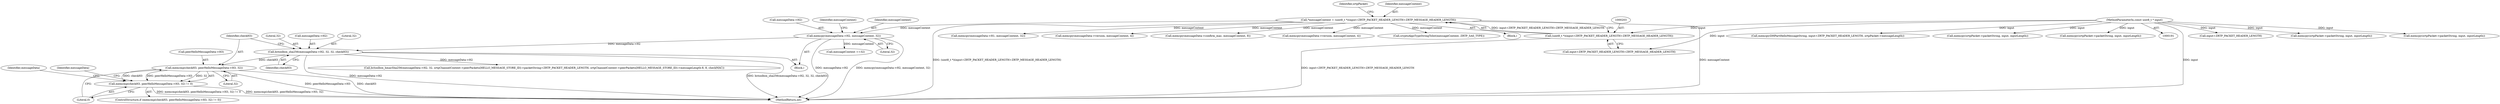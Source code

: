 digraph "0_bzrtp_bbb1e6e2f467ee4bd7b9a8c800e4f07343d7d99b@API" {
"1000666" [label="(Call,memcmp(checkH3, peerHelloMessageData->H3, 32))"];
"1000657" [label="(Call,bctoolbox_sha256(messageData->H2, 32, 32, checkH3))"];
"1000624" [label="(Call,memcpy(messageData->H2, messageContent, 32))"];
"1000200" [label="(Call,*messageContent = (uint8_t *)(input+ZRTP_PACKET_HEADER_LENGTH+ZRTP_MESSAGE_HEADER_LENGTH))"];
"1000202" [label="(Call,(uint8_t *)(input+ZRTP_PACKET_HEADER_LENGTH+ZRTP_MESSAGE_HEADER_LENGTH))"];
"1000194" [label="(MethodParameterIn,const uint8_t * input)"];
"1000665" [label="(Call,memcmp(checkH3, peerHelloMessageData->H3, 32) != 0)"];
"1000663" [label="(Identifier,checkH3)"];
"1000675" [label="(Identifier,messageData)"];
"1000680" [label="(Identifier,messageData)"];
"1000211" [label="(Identifier,zrtpPacket)"];
"1000200" [label="(Call,*messageContent = (uint8_t *)(input+ZRTP_PACKET_HEADER_LENGTH+ZRTP_MESSAGE_HEADER_LENGTH))"];
"1000661" [label="(Literal,32)"];
"1000658" [label="(Call,messageData->H2)"];
"1000945" [label="(Call,memcpy(messageData->H1, messageContent, 32))"];
"1000668" [label="(Call,peerHelloMessageData->H3)"];
"1000631" [label="(Identifier,messageContent)"];
"1000202" [label="(Call,(uint8_t *)(input+ZRTP_PACKET_HEADER_LENGTH+ZRTP_MESSAGE_HEADER_LENGTH))"];
"1000608" [label="(Block,)"];
"1001080" [label="(Call,input+ZRTP_PACKET_HEADER_LENGTH)"];
"1000630" [label="(Call,messageContent +=32)"];
"1000891" [label="(Call,memcpy(zrtpPacket->packetString, input, inputLength))"];
"1000629" [label="(Literal,32)"];
"1000201" [label="(Identifier,messageContent)"];
"1000224" [label="(Call,memcpy(messageData->version, messageContent, 4))"];
"1000662" [label="(Literal,32)"];
"1000678" [label="(Call,bctoolbox_hmacSha256(messageData->H2, 32, zrtpChannelContext->peerPackets[HELLO_MESSAGE_STORE_ID]->packetString+ZRTP_PACKET_HEADER_LENGTH, zrtpChannelContext->peerPackets[HELLO_MESSAGE_STORE_ID]->messageLength-8, 8, checkMAC))"];
"1000588" [label="(Call,memcpy(zrtpPacket->packetString, input, inputLength))"];
"1001078" [label="(Call,memcpy(DHPartHelloMessageString, input+ZRTP_PACKET_HEADER_LENGTH, zrtpPacket->messageLength))"];
"1000671" [label="(Literal,32)"];
"1000628" [label="(Identifier,messageContent)"];
"1001379" [label="(Call,memcpy(messageData->confirm_mac, messageContent, 8))"];
"1001941" [label="(Call,memcpy(messageData->version, messageContent, 4))"];
"1000667" [label="(Identifier,checkH3)"];
"1000672" [label="(Literal,0)"];
"1000625" [label="(Call,messageData->H2)"];
"1000812" [label="(Call,cryptoAlgoTypeStringToInt(messageContent, ZRTP_SAS_TYPE))"];
"1000204" [label="(Call,input+ZRTP_PACKET_HEADER_LENGTH+ZRTP_MESSAGE_HEADER_LENGTH)"];
"1001915" [label="(Call,memcpy(zrtpPacket->packetString, input, inputLength))"];
"1000664" [label="(ControlStructure,if (memcmp(checkH3, peerHelloMessageData->H3, 32) != 0))"];
"1001966" [label="(MethodReturn,int)"];
"1000197" [label="(Block,)"];
"1000666" [label="(Call,memcmp(checkH3, peerHelloMessageData->H3, 32))"];
"1000657" [label="(Call,bctoolbox_sha256(messageData->H2, 32, 32, checkH3))"];
"1000624" [label="(Call,memcpy(messageData->H2, messageContent, 32))"];
"1001285" [label="(Call,memcpy(zrtpPacket->packetString, input, inputLength))"];
"1000665" [label="(Call,memcmp(checkH3, peerHelloMessageData->H3, 32) != 0)"];
"1000194" [label="(MethodParameterIn,const uint8_t * input)"];
"1000666" -> "1000665"  [label="AST: "];
"1000666" -> "1000671"  [label="CFG: "];
"1000667" -> "1000666"  [label="AST: "];
"1000668" -> "1000666"  [label="AST: "];
"1000671" -> "1000666"  [label="AST: "];
"1000672" -> "1000666"  [label="CFG: "];
"1000666" -> "1001966"  [label="DDG: peerHelloMessageData->H3"];
"1000666" -> "1001966"  [label="DDG: checkH3"];
"1000666" -> "1000665"  [label="DDG: checkH3"];
"1000666" -> "1000665"  [label="DDG: peerHelloMessageData->H3"];
"1000666" -> "1000665"  [label="DDG: 32"];
"1000657" -> "1000666"  [label="DDG: checkH3"];
"1000657" -> "1000608"  [label="AST: "];
"1000657" -> "1000663"  [label="CFG: "];
"1000658" -> "1000657"  [label="AST: "];
"1000661" -> "1000657"  [label="AST: "];
"1000662" -> "1000657"  [label="AST: "];
"1000663" -> "1000657"  [label="AST: "];
"1000667" -> "1000657"  [label="CFG: "];
"1000657" -> "1001966"  [label="DDG: messageData->H2"];
"1000657" -> "1001966"  [label="DDG: bctoolbox_sha256(messageData->H2, 32, 32, checkH3)"];
"1000624" -> "1000657"  [label="DDG: messageData->H2"];
"1000657" -> "1000678"  [label="DDG: messageData->H2"];
"1000624" -> "1000608"  [label="AST: "];
"1000624" -> "1000629"  [label="CFG: "];
"1000625" -> "1000624"  [label="AST: "];
"1000628" -> "1000624"  [label="AST: "];
"1000629" -> "1000624"  [label="AST: "];
"1000631" -> "1000624"  [label="CFG: "];
"1000624" -> "1001966"  [label="DDG: memcpy(messageData->H2, messageContent, 32)"];
"1000624" -> "1001966"  [label="DDG: messageData->H2"];
"1000200" -> "1000624"  [label="DDG: messageContent"];
"1000624" -> "1000630"  [label="DDG: messageContent"];
"1000200" -> "1000197"  [label="AST: "];
"1000200" -> "1000202"  [label="CFG: "];
"1000201" -> "1000200"  [label="AST: "];
"1000202" -> "1000200"  [label="AST: "];
"1000211" -> "1000200"  [label="CFG: "];
"1000200" -> "1001966"  [label="DDG: messageContent"];
"1000200" -> "1001966"  [label="DDG: (uint8_t *)(input+ZRTP_PACKET_HEADER_LENGTH+ZRTP_MESSAGE_HEADER_LENGTH)"];
"1000202" -> "1000200"  [label="DDG: input+ZRTP_PACKET_HEADER_LENGTH+ZRTP_MESSAGE_HEADER_LENGTH"];
"1000200" -> "1000224"  [label="DDG: messageContent"];
"1000200" -> "1000812"  [label="DDG: messageContent"];
"1000200" -> "1000945"  [label="DDG: messageContent"];
"1000200" -> "1001379"  [label="DDG: messageContent"];
"1000200" -> "1001941"  [label="DDG: messageContent"];
"1000202" -> "1000204"  [label="CFG: "];
"1000203" -> "1000202"  [label="AST: "];
"1000204" -> "1000202"  [label="AST: "];
"1000202" -> "1001966"  [label="DDG: input+ZRTP_PACKET_HEADER_LENGTH+ZRTP_MESSAGE_HEADER_LENGTH"];
"1000194" -> "1000202"  [label="DDG: input"];
"1000194" -> "1000191"  [label="AST: "];
"1000194" -> "1001966"  [label="DDG: input"];
"1000194" -> "1000204"  [label="DDG: input"];
"1000194" -> "1000588"  [label="DDG: input"];
"1000194" -> "1000891"  [label="DDG: input"];
"1000194" -> "1001078"  [label="DDG: input"];
"1000194" -> "1001080"  [label="DDG: input"];
"1000194" -> "1001285"  [label="DDG: input"];
"1000194" -> "1001915"  [label="DDG: input"];
"1000665" -> "1000664"  [label="AST: "];
"1000665" -> "1000672"  [label="CFG: "];
"1000672" -> "1000665"  [label="AST: "];
"1000675" -> "1000665"  [label="CFG: "];
"1000680" -> "1000665"  [label="CFG: "];
"1000665" -> "1001966"  [label="DDG: memcmp(checkH3, peerHelloMessageData->H3, 32)"];
"1000665" -> "1001966"  [label="DDG: memcmp(checkH3, peerHelloMessageData->H3, 32) != 0"];
}

